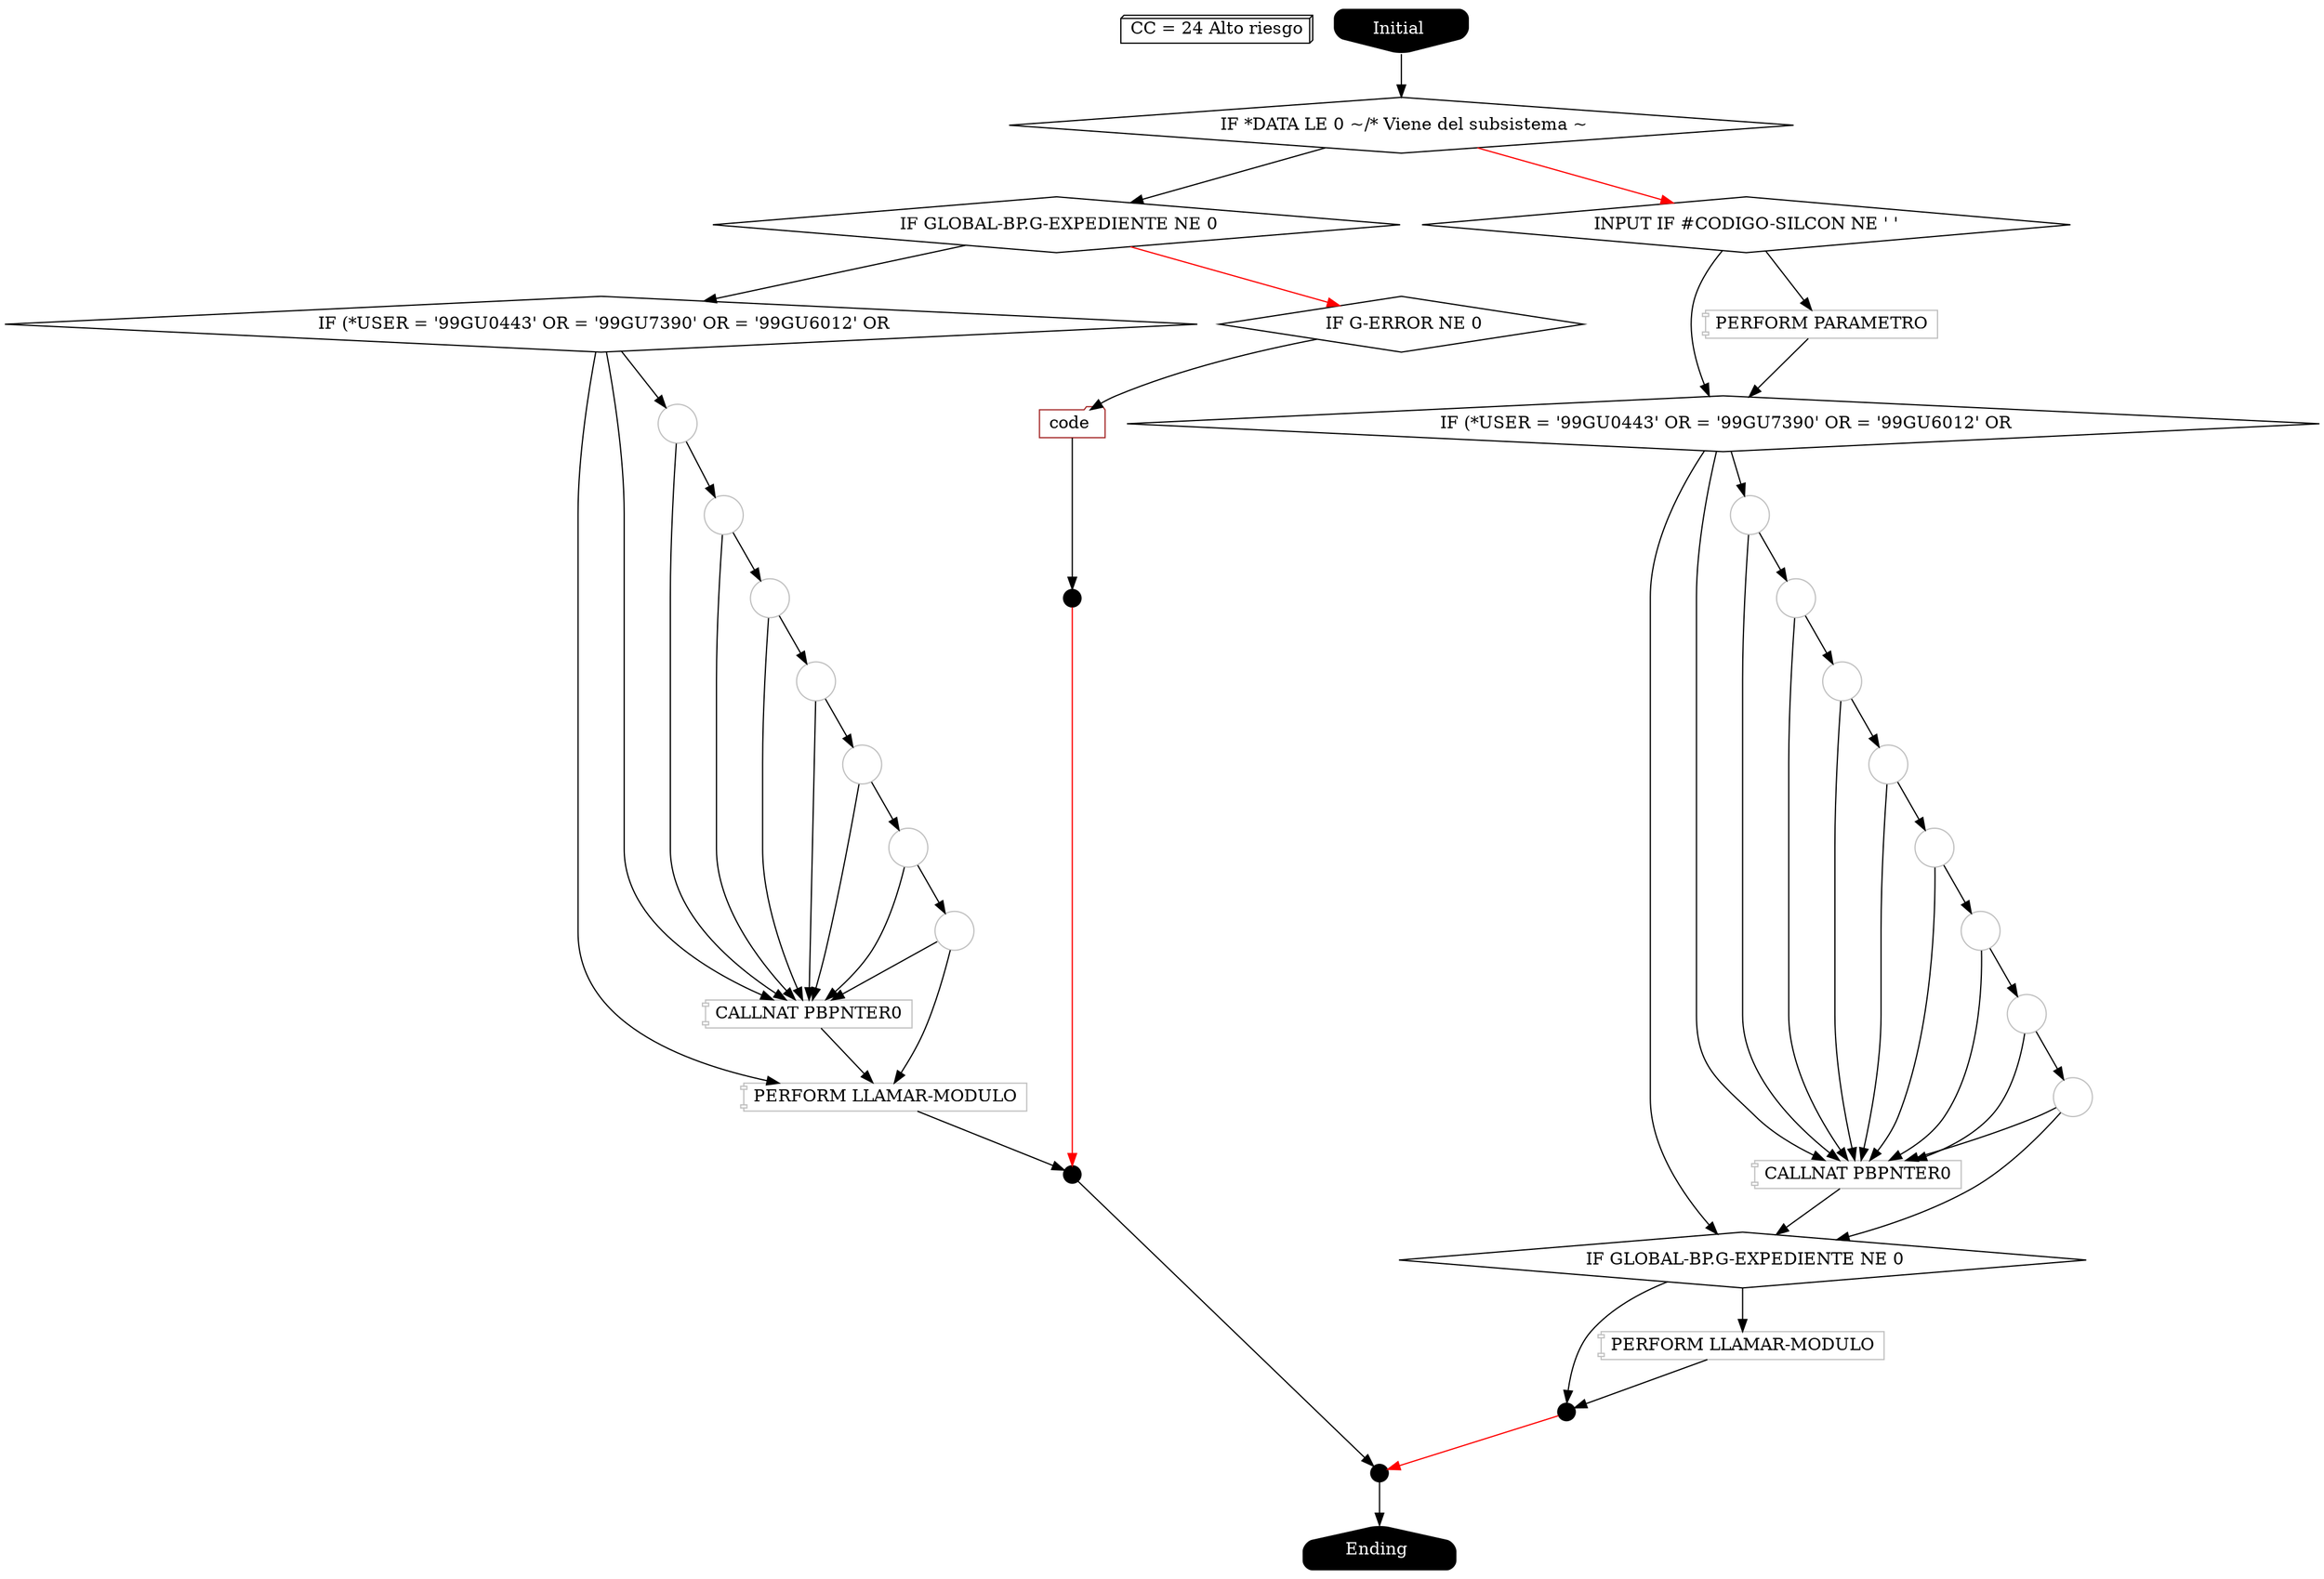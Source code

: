 // 
digraph {
	graph [ layout=dot beautify=true]
	node [ color=black fillcolor=black height=.2 shape=house width=.2 fontcolor=white style="rounded, filled"]
	edge [ color=black]
		"Complejidad Ciclomática" [label="CC = 24 Alto riesgo"  color=black fillcolor=white shape=box3d fontcolor=black]
		"1" [label=" IF *DATA LE 0 ~/* Viene del subsistema ~"  color=black fillcolor=white shape=diamond fontcolor=black style=""]
		"2" [label="Initial "  color=black fillcolor=black shape=invhouse fontcolor=white style="rounded, filled"]
		"3" [label=" "  color=black fillcolor=black height=.2 shape=point width=.2 fontcolor=black style=rounded]
		"4" [label=" IF GLOBAL-BP.G-EXPEDIENTE NE 0"  color=black fillcolor=white height=.2 shape=diamond width=.2 fontcolor=black style=""]
		"5" [label=" "  color=black fillcolor=black height=.2 shape=point width=.2 fontcolor=black style=rounded]
		"6" [label=" IF (*USER = '99GU0443' OR = '99GU7390' OR = '99GU6012' OR"  color=black fillcolor=white height=.2 shape=diamond width=.2 fontcolor=black style=""]
		"7" [label="PERFORM LLAMAR-MODULO"  color=grey fillcolor=white height=.2 shape=component width=.2 fontcolor=black style=""]
		"8" [label="CALLNAT PBPNTER0"  color=grey fillcolor=white height=.2 shape=component width=.2 fontcolor=black style=""]
		"9" [label=" "  color=grey fillcolor=white height=.2 shape=circle width=.2 fontcolor=black style=""]
		"10" [label=" "  color=grey fillcolor=white height=.2 shape=circle width=.2 fontcolor=black style=""]
		"11" [label=" "  color=grey fillcolor=white height=.2 shape=circle width=.2 fontcolor=black style=""]
		"12" [label=" "  color=grey fillcolor=white height=.2 shape=circle width=.2 fontcolor=black style=""]
		"13" [label=" "  color=grey fillcolor=white height=.2 shape=circle width=.2 fontcolor=black style=""]
		"14" [label=" "  color=grey fillcolor=white height=.2 shape=circle width=.2 fontcolor=black style=""]
		"15" [label=" "  color=grey fillcolor=white height=.2 shape=circle width=.2 fontcolor=black style=""]
		"16" [label=" IF G-ERROR NE 0"  color=black fillcolor=white height=.2 shape=diamond width=.2 fontcolor=black style=""]
		"17" [label=" "  color=black fillcolor=black height=.2 shape=point width=.2 fontcolor=black style=rounded]
		"18" [label="code "  color=brown fillcolor=white height=.2 shape=folder width=.2 fontcolor=black style=""]
		"19" [label="INPUT IF #CODIGO-SILCON NE ' '"  color=black fillcolor=white height=.2 shape=diamond width=.2 fontcolor=black style=""]
		"20" [label=" IF (*USER = '99GU0443' OR = '99GU7390' OR = '99GU6012' OR"  color=black fillcolor=white height=.2 shape=diamond width=.2 fontcolor=black style=""]
		"21" [label="PERFORM PARAMETRO"  color=grey fillcolor=white height=.2 shape=component width=.2 fontcolor=black style=""]
		"22" [label=" IF GLOBAL-BP.G-EXPEDIENTE NE 0"  color=black fillcolor=white height=.2 shape=diamond width=.2 fontcolor=black style=""]
		"23" [label="CALLNAT PBPNTER0"  color=grey fillcolor=white height=.2 shape=component width=.2 fontcolor=black style=""]
		"24" [label=" "  color=grey fillcolor=white height=.2 shape=circle width=.2 fontcolor=black style=""]
		"25" [label=" "  color=grey fillcolor=white height=.2 shape=circle width=.2 fontcolor=black style=""]
		"26" [label=" "  color=grey fillcolor=white height=.2 shape=circle width=.2 fontcolor=black style=""]
		"27" [label=" "  color=grey fillcolor=white height=.2 shape=circle width=.2 fontcolor=black style=""]
		"28" [label=" "  color=grey fillcolor=white height=.2 shape=circle width=.2 fontcolor=black style=""]
		"29" [label=" "  color=grey fillcolor=white height=.2 shape=circle width=.2 fontcolor=black style=""]
		"30" [label=" "  color=grey fillcolor=white height=.2 shape=circle width=.2 fontcolor=black style=""]
		"31" [label=" "  color=grey fillcolor=white height=.2 shape=circle width=.2 fontcolor=black style=""]
		"32" [label=" "  color=black fillcolor=black height=.2 shape=point width=.2 fontcolor=black style=rounded]
		"33" [label="PERFORM LLAMAR-MODULO"  color=grey fillcolor=white height=.2 shape=component width=.2 fontcolor=black style=rounded]
		"34" [label="Ending "  color=black fillcolor=black height=.2 shape=house width=.2 fontcolor=white style="rounded, filled"]
			3 -> 34 [ color=black]
			32 -> 3 [ color=red]
			33 -> 32 [ color=black]
			22 -> 33 [ color=black]
			22 -> 32 [ color=black]
			23 -> 22 [ color=black]
			20 -> 22 [ color=black]
			31 -> 22 [ color=black]
			31 -> 23 [ color=black]
			30 -> 31 [ color=black]
			30 -> 23 [ color=black]
			29 -> 30 [ color=black]
			29 -> 23 [ color=black]
			28 -> 29 [ color=black]
			28 -> 23 [ color=black]
			27 -> 28 [ color=black]
			27 -> 23 [ color=black]
			26 -> 27 [ color=black]
			26 -> 23 [ color=black]
			25 -> 26 [ color=black]
			25 -> 23 [ color=black]
			24 -> 25 [ color=black]
			24 -> 23 [ color=black]
			20 -> 24 [ color=black]
			20 -> 23 [ color=black]
			21 -> 20 [ color=black]
			19 -> 21 [ color=black]
			19 -> 20 [ color=black]
			1 -> 19 [ color=red]
			5 -> 3 [ color=black]
			17 -> 5 [ color=red]
			18 -> 17 [ color=black]
			16 -> 18 [ color=black]
			4 -> 16 [ color=red]
			7 -> 5 [ color=black]
			8 -> 7 [ color=black]
			6 -> 7 [ color=black]
			15 -> 7 [ color=black]
			15 -> 8 [ color=black]
			14 -> 15 [ color=black]
			14 -> 8 [ color=black]
			13 -> 14 [ color=black]
			13 -> 8 [ color=black]
			12 -> 13 [ color=black]
			12 -> 8 [ color=black]
			11 -> 12 [ color=black]
			11 -> 8 [ color=black]
			10 -> 11 [ color=black]
			10 -> 8 [ color=black]
			9 -> 10 [ color=black]
			9 -> 8 [ color=black]
			6 -> 9 [ color=black]
			6 -> 8 [ color=black]
			4 -> 6 [ color=black]
			1 -> 4 [ color=black]
			2 -> 1 [ color=black]
}
